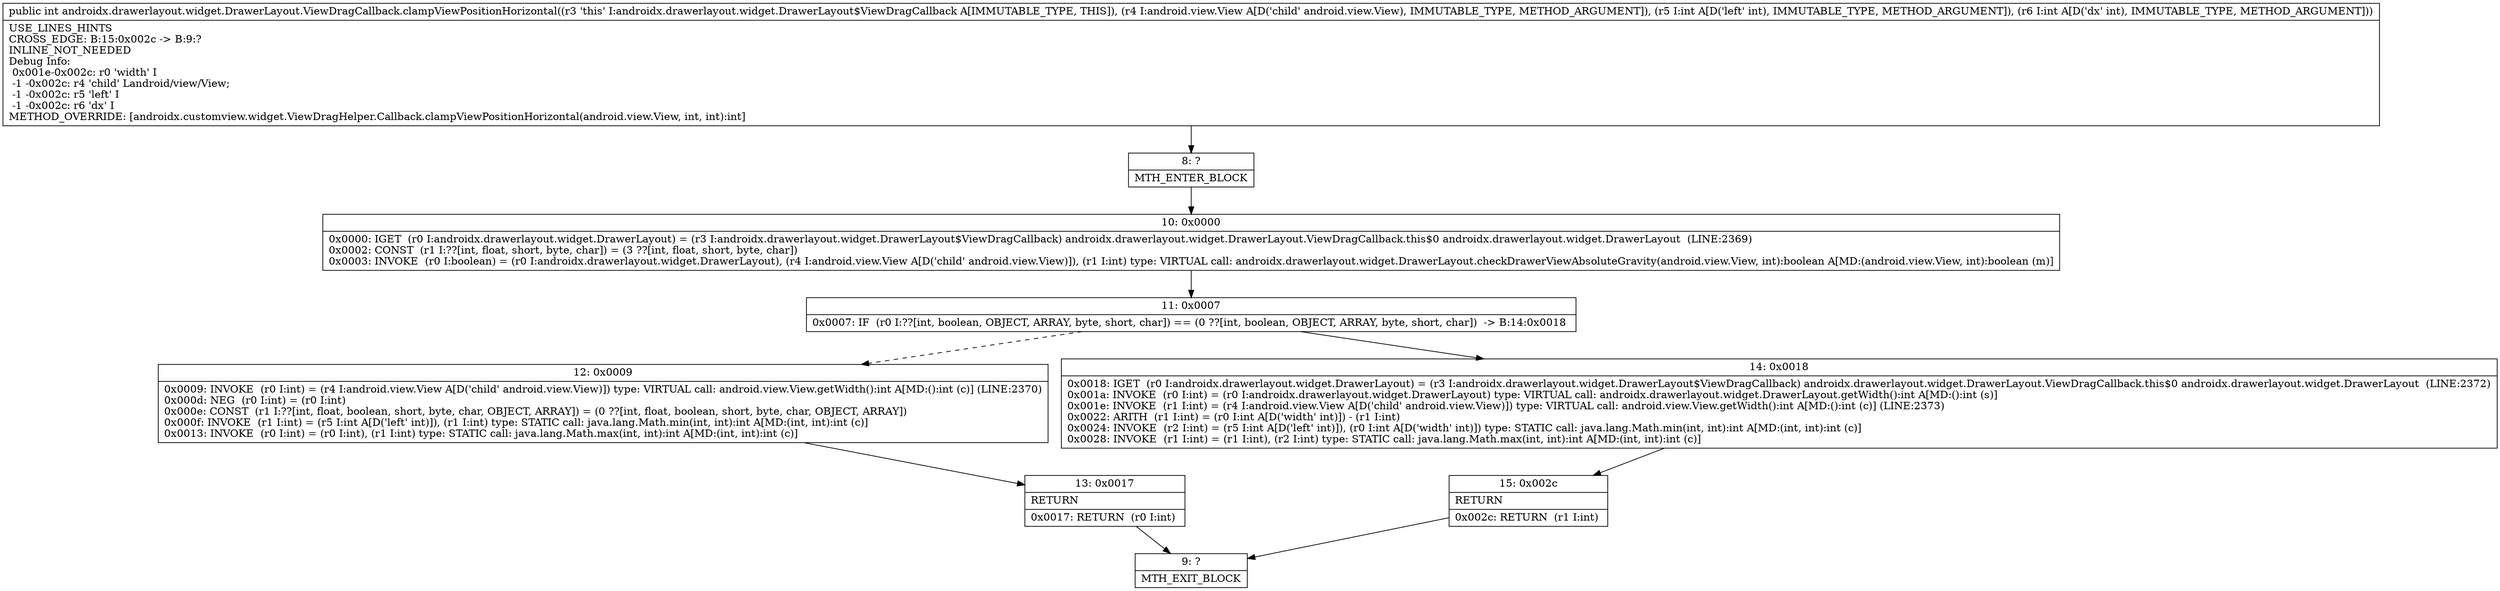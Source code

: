 digraph "CFG forandroidx.drawerlayout.widget.DrawerLayout.ViewDragCallback.clampViewPositionHorizontal(Landroid\/view\/View;II)I" {
Node_8 [shape=record,label="{8\:\ ?|MTH_ENTER_BLOCK\l}"];
Node_10 [shape=record,label="{10\:\ 0x0000|0x0000: IGET  (r0 I:androidx.drawerlayout.widget.DrawerLayout) = (r3 I:androidx.drawerlayout.widget.DrawerLayout$ViewDragCallback) androidx.drawerlayout.widget.DrawerLayout.ViewDragCallback.this$0 androidx.drawerlayout.widget.DrawerLayout  (LINE:2369)\l0x0002: CONST  (r1 I:??[int, float, short, byte, char]) = (3 ??[int, float, short, byte, char]) \l0x0003: INVOKE  (r0 I:boolean) = (r0 I:androidx.drawerlayout.widget.DrawerLayout), (r4 I:android.view.View A[D('child' android.view.View)]), (r1 I:int) type: VIRTUAL call: androidx.drawerlayout.widget.DrawerLayout.checkDrawerViewAbsoluteGravity(android.view.View, int):boolean A[MD:(android.view.View, int):boolean (m)]\l}"];
Node_11 [shape=record,label="{11\:\ 0x0007|0x0007: IF  (r0 I:??[int, boolean, OBJECT, ARRAY, byte, short, char]) == (0 ??[int, boolean, OBJECT, ARRAY, byte, short, char])  \-\> B:14:0x0018 \l}"];
Node_12 [shape=record,label="{12\:\ 0x0009|0x0009: INVOKE  (r0 I:int) = (r4 I:android.view.View A[D('child' android.view.View)]) type: VIRTUAL call: android.view.View.getWidth():int A[MD:():int (c)] (LINE:2370)\l0x000d: NEG  (r0 I:int) = (r0 I:int) \l0x000e: CONST  (r1 I:??[int, float, boolean, short, byte, char, OBJECT, ARRAY]) = (0 ??[int, float, boolean, short, byte, char, OBJECT, ARRAY]) \l0x000f: INVOKE  (r1 I:int) = (r5 I:int A[D('left' int)]), (r1 I:int) type: STATIC call: java.lang.Math.min(int, int):int A[MD:(int, int):int (c)]\l0x0013: INVOKE  (r0 I:int) = (r0 I:int), (r1 I:int) type: STATIC call: java.lang.Math.max(int, int):int A[MD:(int, int):int (c)]\l}"];
Node_13 [shape=record,label="{13\:\ 0x0017|RETURN\l|0x0017: RETURN  (r0 I:int) \l}"];
Node_9 [shape=record,label="{9\:\ ?|MTH_EXIT_BLOCK\l}"];
Node_14 [shape=record,label="{14\:\ 0x0018|0x0018: IGET  (r0 I:androidx.drawerlayout.widget.DrawerLayout) = (r3 I:androidx.drawerlayout.widget.DrawerLayout$ViewDragCallback) androidx.drawerlayout.widget.DrawerLayout.ViewDragCallback.this$0 androidx.drawerlayout.widget.DrawerLayout  (LINE:2372)\l0x001a: INVOKE  (r0 I:int) = (r0 I:androidx.drawerlayout.widget.DrawerLayout) type: VIRTUAL call: androidx.drawerlayout.widget.DrawerLayout.getWidth():int A[MD:():int (s)]\l0x001e: INVOKE  (r1 I:int) = (r4 I:android.view.View A[D('child' android.view.View)]) type: VIRTUAL call: android.view.View.getWidth():int A[MD:():int (c)] (LINE:2373)\l0x0022: ARITH  (r1 I:int) = (r0 I:int A[D('width' int)]) \- (r1 I:int) \l0x0024: INVOKE  (r2 I:int) = (r5 I:int A[D('left' int)]), (r0 I:int A[D('width' int)]) type: STATIC call: java.lang.Math.min(int, int):int A[MD:(int, int):int (c)]\l0x0028: INVOKE  (r1 I:int) = (r1 I:int), (r2 I:int) type: STATIC call: java.lang.Math.max(int, int):int A[MD:(int, int):int (c)]\l}"];
Node_15 [shape=record,label="{15\:\ 0x002c|RETURN\l|0x002c: RETURN  (r1 I:int) \l}"];
MethodNode[shape=record,label="{public int androidx.drawerlayout.widget.DrawerLayout.ViewDragCallback.clampViewPositionHorizontal((r3 'this' I:androidx.drawerlayout.widget.DrawerLayout$ViewDragCallback A[IMMUTABLE_TYPE, THIS]), (r4 I:android.view.View A[D('child' android.view.View), IMMUTABLE_TYPE, METHOD_ARGUMENT]), (r5 I:int A[D('left' int), IMMUTABLE_TYPE, METHOD_ARGUMENT]), (r6 I:int A[D('dx' int), IMMUTABLE_TYPE, METHOD_ARGUMENT]))  | USE_LINES_HINTS\lCROSS_EDGE: B:15:0x002c \-\> B:9:?\lINLINE_NOT_NEEDED\lDebug Info:\l  0x001e\-0x002c: r0 'width' I\l  \-1 \-0x002c: r4 'child' Landroid\/view\/View;\l  \-1 \-0x002c: r5 'left' I\l  \-1 \-0x002c: r6 'dx' I\lMETHOD_OVERRIDE: [androidx.customview.widget.ViewDragHelper.Callback.clampViewPositionHorizontal(android.view.View, int, int):int]\l}"];
MethodNode -> Node_8;Node_8 -> Node_10;
Node_10 -> Node_11;
Node_11 -> Node_12[style=dashed];
Node_11 -> Node_14;
Node_12 -> Node_13;
Node_13 -> Node_9;
Node_14 -> Node_15;
Node_15 -> Node_9;
}

